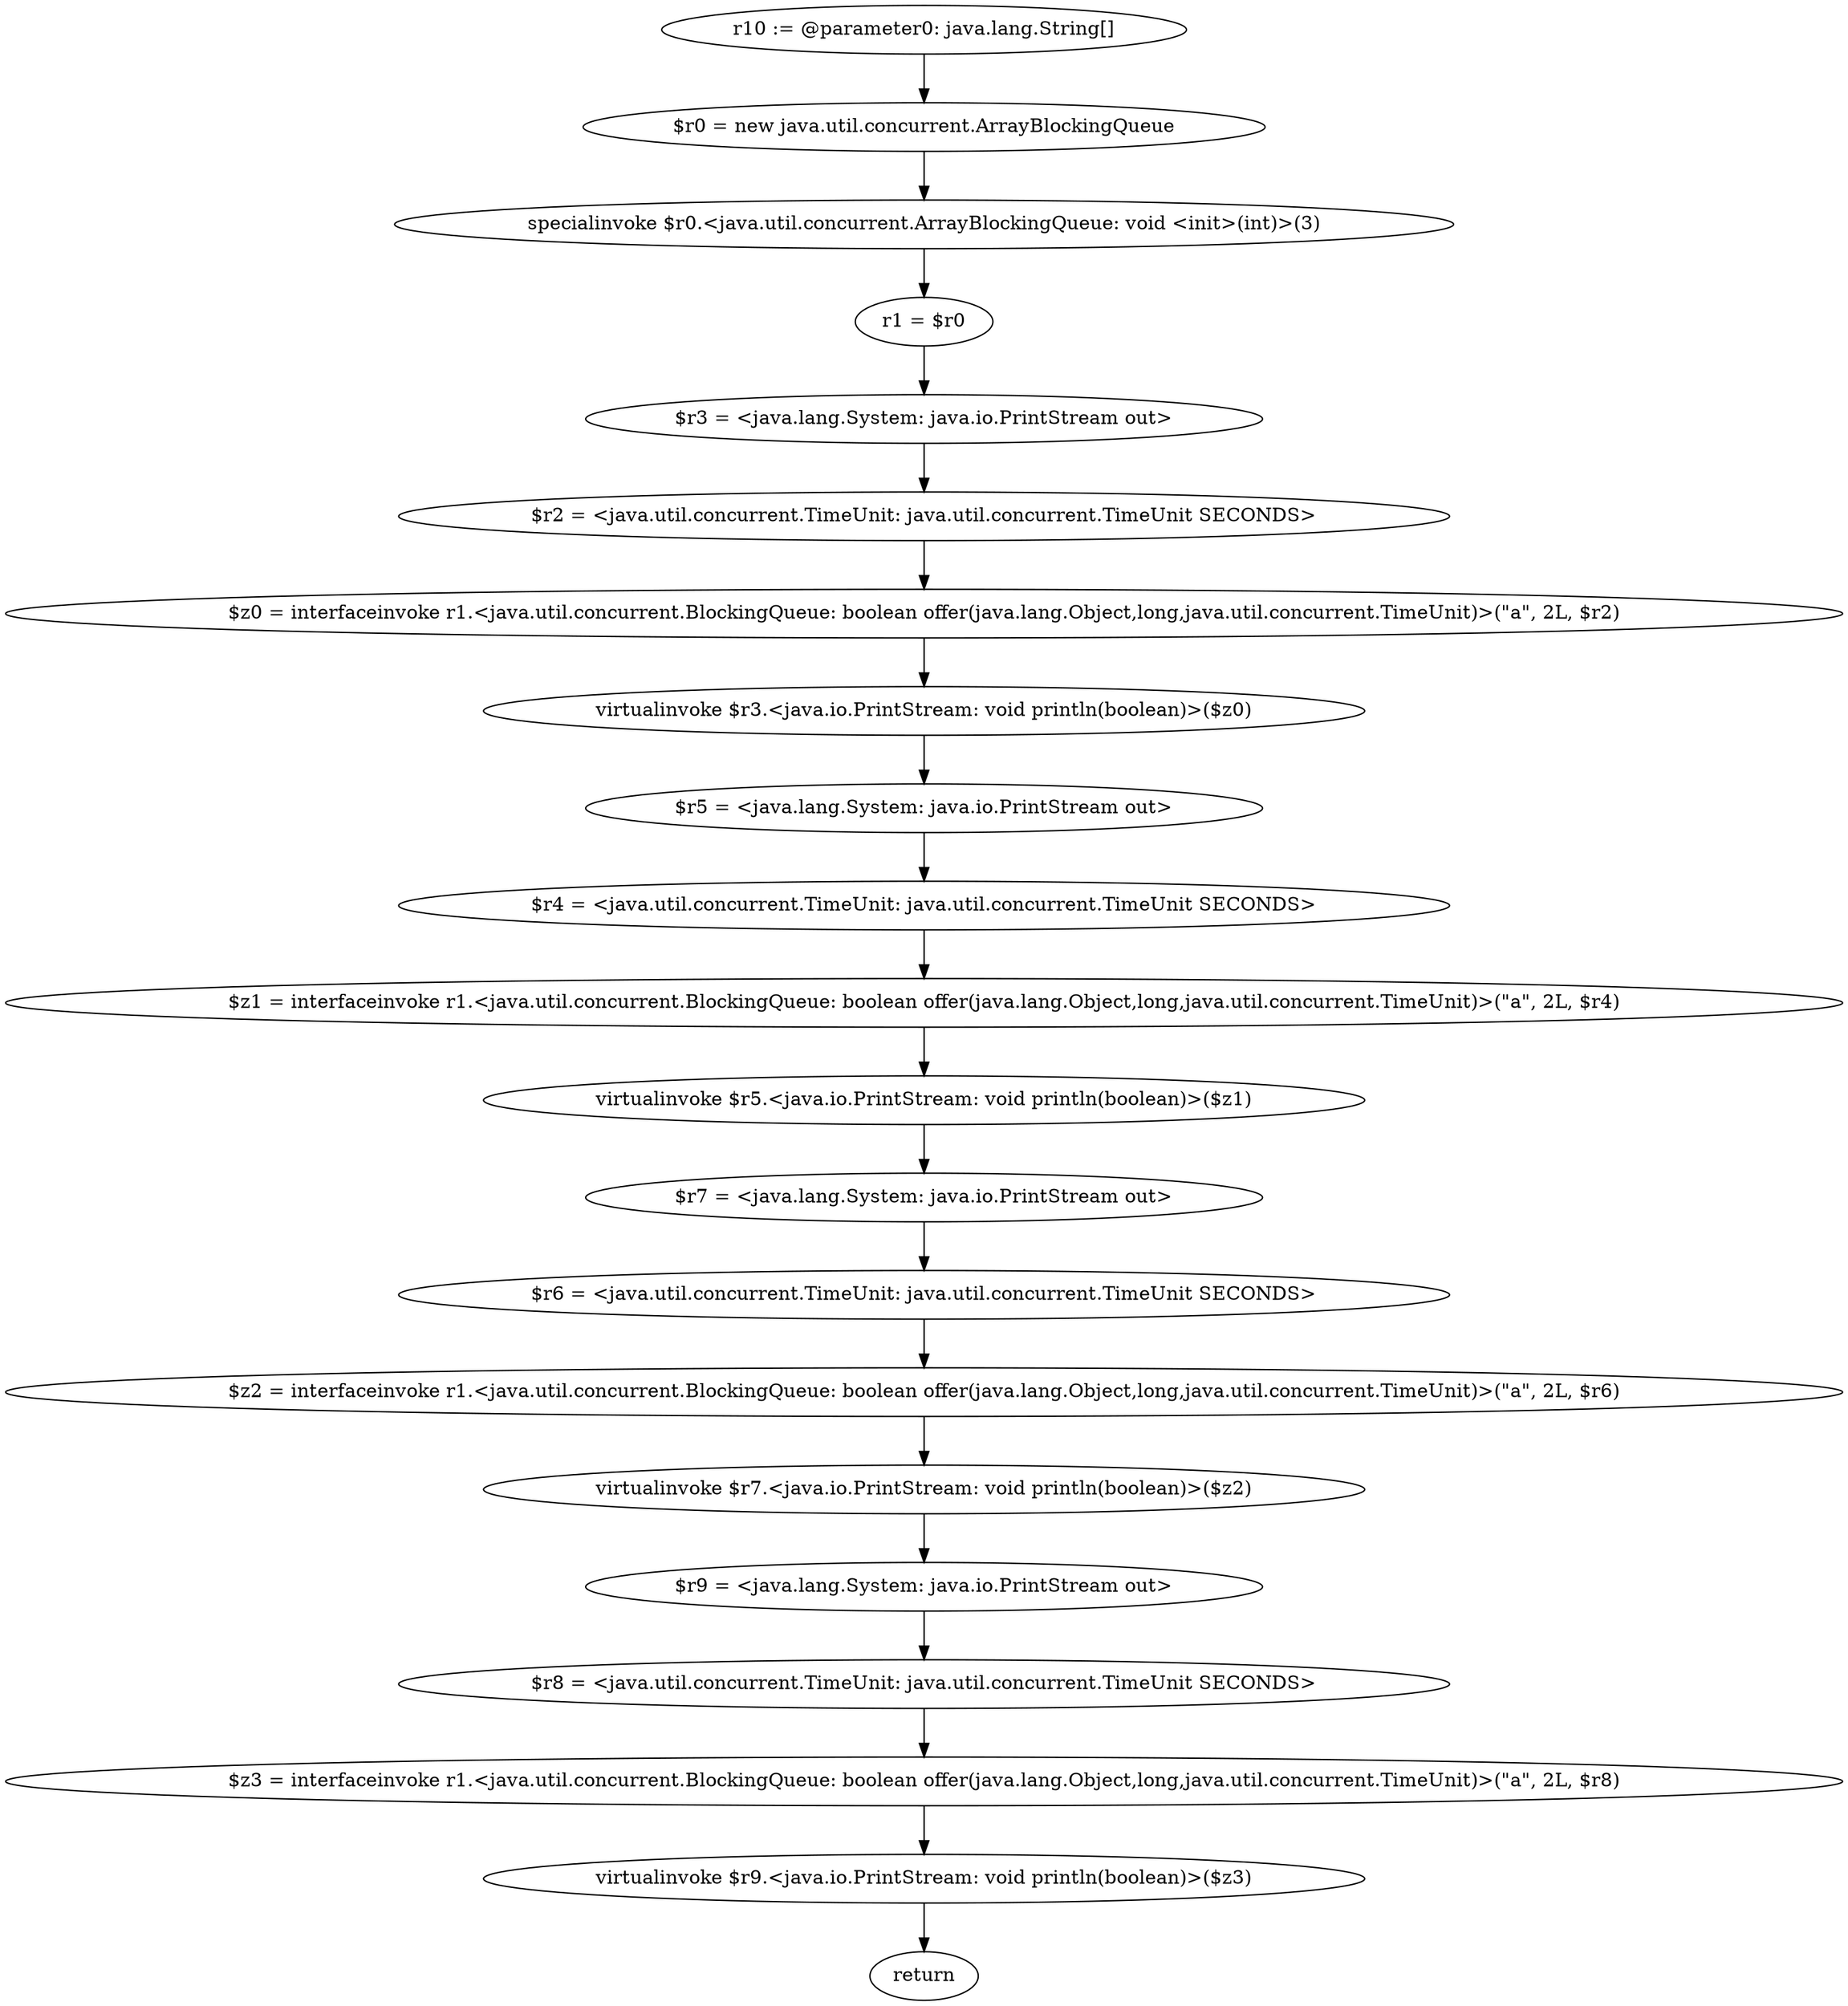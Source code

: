 digraph "unitGraph" {
    "r10 := @parameter0: java.lang.String[]"
    "$r0 = new java.util.concurrent.ArrayBlockingQueue"
    "specialinvoke $r0.<java.util.concurrent.ArrayBlockingQueue: void <init>(int)>(3)"
    "r1 = $r0"
    "$r3 = <java.lang.System: java.io.PrintStream out>"
    "$r2 = <java.util.concurrent.TimeUnit: java.util.concurrent.TimeUnit SECONDS>"
    "$z0 = interfaceinvoke r1.<java.util.concurrent.BlockingQueue: boolean offer(java.lang.Object,long,java.util.concurrent.TimeUnit)>(\"a\", 2L, $r2)"
    "virtualinvoke $r3.<java.io.PrintStream: void println(boolean)>($z0)"
    "$r5 = <java.lang.System: java.io.PrintStream out>"
    "$r4 = <java.util.concurrent.TimeUnit: java.util.concurrent.TimeUnit SECONDS>"
    "$z1 = interfaceinvoke r1.<java.util.concurrent.BlockingQueue: boolean offer(java.lang.Object,long,java.util.concurrent.TimeUnit)>(\"a\", 2L, $r4)"
    "virtualinvoke $r5.<java.io.PrintStream: void println(boolean)>($z1)"
    "$r7 = <java.lang.System: java.io.PrintStream out>"
    "$r6 = <java.util.concurrent.TimeUnit: java.util.concurrent.TimeUnit SECONDS>"
    "$z2 = interfaceinvoke r1.<java.util.concurrent.BlockingQueue: boolean offer(java.lang.Object,long,java.util.concurrent.TimeUnit)>(\"a\", 2L, $r6)"
    "virtualinvoke $r7.<java.io.PrintStream: void println(boolean)>($z2)"
    "$r9 = <java.lang.System: java.io.PrintStream out>"
    "$r8 = <java.util.concurrent.TimeUnit: java.util.concurrent.TimeUnit SECONDS>"
    "$z3 = interfaceinvoke r1.<java.util.concurrent.BlockingQueue: boolean offer(java.lang.Object,long,java.util.concurrent.TimeUnit)>(\"a\", 2L, $r8)"
    "virtualinvoke $r9.<java.io.PrintStream: void println(boolean)>($z3)"
    "return"
    "r10 := @parameter0: java.lang.String[]"->"$r0 = new java.util.concurrent.ArrayBlockingQueue";
    "$r0 = new java.util.concurrent.ArrayBlockingQueue"->"specialinvoke $r0.<java.util.concurrent.ArrayBlockingQueue: void <init>(int)>(3)";
    "specialinvoke $r0.<java.util.concurrent.ArrayBlockingQueue: void <init>(int)>(3)"->"r1 = $r0";
    "r1 = $r0"->"$r3 = <java.lang.System: java.io.PrintStream out>";
    "$r3 = <java.lang.System: java.io.PrintStream out>"->"$r2 = <java.util.concurrent.TimeUnit: java.util.concurrent.TimeUnit SECONDS>";
    "$r2 = <java.util.concurrent.TimeUnit: java.util.concurrent.TimeUnit SECONDS>"->"$z0 = interfaceinvoke r1.<java.util.concurrent.BlockingQueue: boolean offer(java.lang.Object,long,java.util.concurrent.TimeUnit)>(\"a\", 2L, $r2)";
    "$z0 = interfaceinvoke r1.<java.util.concurrent.BlockingQueue: boolean offer(java.lang.Object,long,java.util.concurrent.TimeUnit)>(\"a\", 2L, $r2)"->"virtualinvoke $r3.<java.io.PrintStream: void println(boolean)>($z0)";
    "virtualinvoke $r3.<java.io.PrintStream: void println(boolean)>($z0)"->"$r5 = <java.lang.System: java.io.PrintStream out>";
    "$r5 = <java.lang.System: java.io.PrintStream out>"->"$r4 = <java.util.concurrent.TimeUnit: java.util.concurrent.TimeUnit SECONDS>";
    "$r4 = <java.util.concurrent.TimeUnit: java.util.concurrent.TimeUnit SECONDS>"->"$z1 = interfaceinvoke r1.<java.util.concurrent.BlockingQueue: boolean offer(java.lang.Object,long,java.util.concurrent.TimeUnit)>(\"a\", 2L, $r4)";
    "$z1 = interfaceinvoke r1.<java.util.concurrent.BlockingQueue: boolean offer(java.lang.Object,long,java.util.concurrent.TimeUnit)>(\"a\", 2L, $r4)"->"virtualinvoke $r5.<java.io.PrintStream: void println(boolean)>($z1)";
    "virtualinvoke $r5.<java.io.PrintStream: void println(boolean)>($z1)"->"$r7 = <java.lang.System: java.io.PrintStream out>";
    "$r7 = <java.lang.System: java.io.PrintStream out>"->"$r6 = <java.util.concurrent.TimeUnit: java.util.concurrent.TimeUnit SECONDS>";
    "$r6 = <java.util.concurrent.TimeUnit: java.util.concurrent.TimeUnit SECONDS>"->"$z2 = interfaceinvoke r1.<java.util.concurrent.BlockingQueue: boolean offer(java.lang.Object,long,java.util.concurrent.TimeUnit)>(\"a\", 2L, $r6)";
    "$z2 = interfaceinvoke r1.<java.util.concurrent.BlockingQueue: boolean offer(java.lang.Object,long,java.util.concurrent.TimeUnit)>(\"a\", 2L, $r6)"->"virtualinvoke $r7.<java.io.PrintStream: void println(boolean)>($z2)";
    "virtualinvoke $r7.<java.io.PrintStream: void println(boolean)>($z2)"->"$r9 = <java.lang.System: java.io.PrintStream out>";
    "$r9 = <java.lang.System: java.io.PrintStream out>"->"$r8 = <java.util.concurrent.TimeUnit: java.util.concurrent.TimeUnit SECONDS>";
    "$r8 = <java.util.concurrent.TimeUnit: java.util.concurrent.TimeUnit SECONDS>"->"$z3 = interfaceinvoke r1.<java.util.concurrent.BlockingQueue: boolean offer(java.lang.Object,long,java.util.concurrent.TimeUnit)>(\"a\", 2L, $r8)";
    "$z3 = interfaceinvoke r1.<java.util.concurrent.BlockingQueue: boolean offer(java.lang.Object,long,java.util.concurrent.TimeUnit)>(\"a\", 2L, $r8)"->"virtualinvoke $r9.<java.io.PrintStream: void println(boolean)>($z3)";
    "virtualinvoke $r9.<java.io.PrintStream: void println(boolean)>($z3)"->"return";
}
